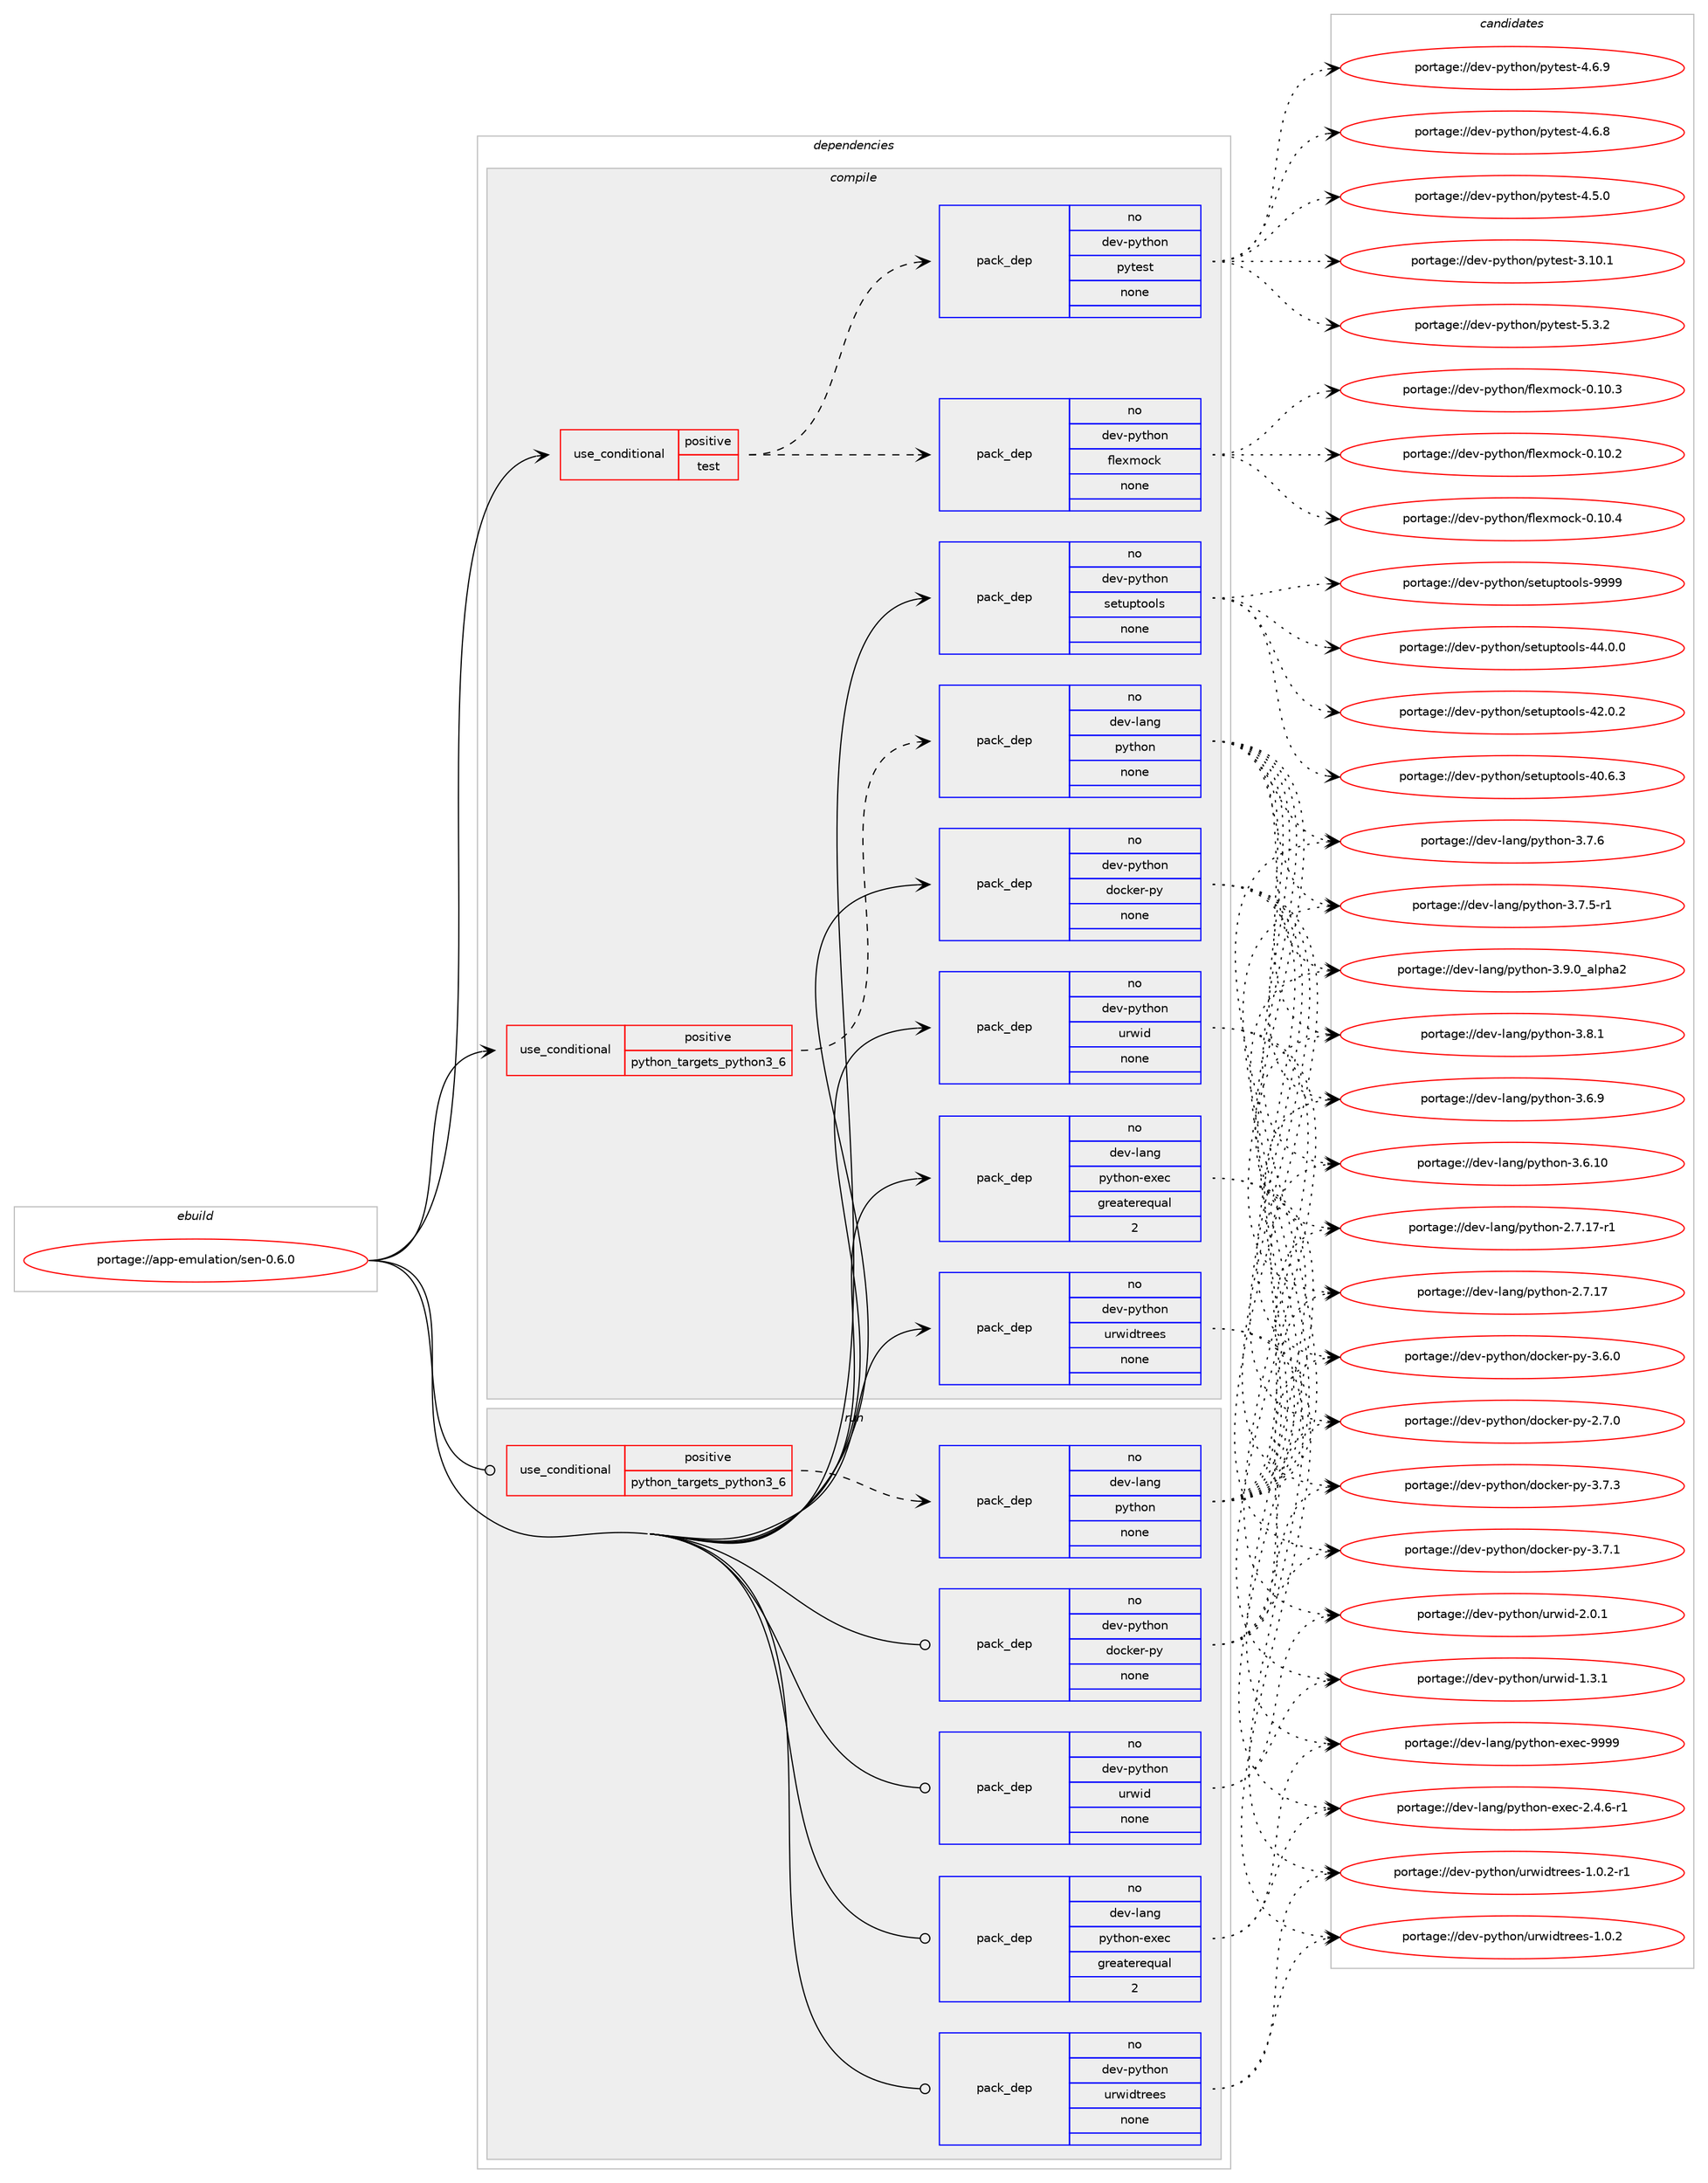 digraph prolog {

# *************
# Graph options
# *************

newrank=true;
concentrate=true;
compound=true;
graph [rankdir=LR,fontname=Helvetica,fontsize=10,ranksep=1.5];#, ranksep=2.5, nodesep=0.2];
edge  [arrowhead=vee];
node  [fontname=Helvetica,fontsize=10];

# **********
# The ebuild
# **********

subgraph cluster_leftcol {
color=gray;
label=<<i>ebuild</i>>;
id [label="portage://app-emulation/sen-0.6.0", color=red, width=4, href="../app-emulation/sen-0.6.0.svg"];
}

# ****************
# The dependencies
# ****************

subgraph cluster_midcol {
color=gray;
label=<<i>dependencies</i>>;
subgraph cluster_compile {
fillcolor="#eeeeee";
style=filled;
label=<<i>compile</i>>;
subgraph cond147153 {
dependency626035 [label=<<TABLE BORDER="0" CELLBORDER="1" CELLSPACING="0" CELLPADDING="4"><TR><TD ROWSPAN="3" CELLPADDING="10">use_conditional</TD></TR><TR><TD>positive</TD></TR><TR><TD>python_targets_python3_6</TD></TR></TABLE>>, shape=none, color=red];
subgraph pack470525 {
dependency626036 [label=<<TABLE BORDER="0" CELLBORDER="1" CELLSPACING="0" CELLPADDING="4" WIDTH="220"><TR><TD ROWSPAN="6" CELLPADDING="30">pack_dep</TD></TR><TR><TD WIDTH="110">no</TD></TR><TR><TD>dev-lang</TD></TR><TR><TD>python</TD></TR><TR><TD>none</TD></TR><TR><TD></TD></TR></TABLE>>, shape=none, color=blue];
}
dependency626035:e -> dependency626036:w [weight=20,style="dashed",arrowhead="vee"];
}
id:e -> dependency626035:w [weight=20,style="solid",arrowhead="vee"];
subgraph cond147154 {
dependency626037 [label=<<TABLE BORDER="0" CELLBORDER="1" CELLSPACING="0" CELLPADDING="4"><TR><TD ROWSPAN="3" CELLPADDING="10">use_conditional</TD></TR><TR><TD>positive</TD></TR><TR><TD>test</TD></TR></TABLE>>, shape=none, color=red];
subgraph pack470526 {
dependency626038 [label=<<TABLE BORDER="0" CELLBORDER="1" CELLSPACING="0" CELLPADDING="4" WIDTH="220"><TR><TD ROWSPAN="6" CELLPADDING="30">pack_dep</TD></TR><TR><TD WIDTH="110">no</TD></TR><TR><TD>dev-python</TD></TR><TR><TD>pytest</TD></TR><TR><TD>none</TD></TR><TR><TD></TD></TR></TABLE>>, shape=none, color=blue];
}
dependency626037:e -> dependency626038:w [weight=20,style="dashed",arrowhead="vee"];
subgraph pack470527 {
dependency626039 [label=<<TABLE BORDER="0" CELLBORDER="1" CELLSPACING="0" CELLPADDING="4" WIDTH="220"><TR><TD ROWSPAN="6" CELLPADDING="30">pack_dep</TD></TR><TR><TD WIDTH="110">no</TD></TR><TR><TD>dev-python</TD></TR><TR><TD>flexmock</TD></TR><TR><TD>none</TD></TR><TR><TD></TD></TR></TABLE>>, shape=none, color=blue];
}
dependency626037:e -> dependency626039:w [weight=20,style="dashed",arrowhead="vee"];
}
id:e -> dependency626037:w [weight=20,style="solid",arrowhead="vee"];
subgraph pack470528 {
dependency626040 [label=<<TABLE BORDER="0" CELLBORDER="1" CELLSPACING="0" CELLPADDING="4" WIDTH="220"><TR><TD ROWSPAN="6" CELLPADDING="30">pack_dep</TD></TR><TR><TD WIDTH="110">no</TD></TR><TR><TD>dev-lang</TD></TR><TR><TD>python-exec</TD></TR><TR><TD>greaterequal</TD></TR><TR><TD>2</TD></TR></TABLE>>, shape=none, color=blue];
}
id:e -> dependency626040:w [weight=20,style="solid",arrowhead="vee"];
subgraph pack470529 {
dependency626041 [label=<<TABLE BORDER="0" CELLBORDER="1" CELLSPACING="0" CELLPADDING="4" WIDTH="220"><TR><TD ROWSPAN="6" CELLPADDING="30">pack_dep</TD></TR><TR><TD WIDTH="110">no</TD></TR><TR><TD>dev-python</TD></TR><TR><TD>docker-py</TD></TR><TR><TD>none</TD></TR><TR><TD></TD></TR></TABLE>>, shape=none, color=blue];
}
id:e -> dependency626041:w [weight=20,style="solid",arrowhead="vee"];
subgraph pack470530 {
dependency626042 [label=<<TABLE BORDER="0" CELLBORDER="1" CELLSPACING="0" CELLPADDING="4" WIDTH="220"><TR><TD ROWSPAN="6" CELLPADDING="30">pack_dep</TD></TR><TR><TD WIDTH="110">no</TD></TR><TR><TD>dev-python</TD></TR><TR><TD>setuptools</TD></TR><TR><TD>none</TD></TR><TR><TD></TD></TR></TABLE>>, shape=none, color=blue];
}
id:e -> dependency626042:w [weight=20,style="solid",arrowhead="vee"];
subgraph pack470531 {
dependency626043 [label=<<TABLE BORDER="0" CELLBORDER="1" CELLSPACING="0" CELLPADDING="4" WIDTH="220"><TR><TD ROWSPAN="6" CELLPADDING="30">pack_dep</TD></TR><TR><TD WIDTH="110">no</TD></TR><TR><TD>dev-python</TD></TR><TR><TD>urwid</TD></TR><TR><TD>none</TD></TR><TR><TD></TD></TR></TABLE>>, shape=none, color=blue];
}
id:e -> dependency626043:w [weight=20,style="solid",arrowhead="vee"];
subgraph pack470532 {
dependency626044 [label=<<TABLE BORDER="0" CELLBORDER="1" CELLSPACING="0" CELLPADDING="4" WIDTH="220"><TR><TD ROWSPAN="6" CELLPADDING="30">pack_dep</TD></TR><TR><TD WIDTH="110">no</TD></TR><TR><TD>dev-python</TD></TR><TR><TD>urwidtrees</TD></TR><TR><TD>none</TD></TR><TR><TD></TD></TR></TABLE>>, shape=none, color=blue];
}
id:e -> dependency626044:w [weight=20,style="solid",arrowhead="vee"];
}
subgraph cluster_compileandrun {
fillcolor="#eeeeee";
style=filled;
label=<<i>compile and run</i>>;
}
subgraph cluster_run {
fillcolor="#eeeeee";
style=filled;
label=<<i>run</i>>;
subgraph cond147155 {
dependency626045 [label=<<TABLE BORDER="0" CELLBORDER="1" CELLSPACING="0" CELLPADDING="4"><TR><TD ROWSPAN="3" CELLPADDING="10">use_conditional</TD></TR><TR><TD>positive</TD></TR><TR><TD>python_targets_python3_6</TD></TR></TABLE>>, shape=none, color=red];
subgraph pack470533 {
dependency626046 [label=<<TABLE BORDER="0" CELLBORDER="1" CELLSPACING="0" CELLPADDING="4" WIDTH="220"><TR><TD ROWSPAN="6" CELLPADDING="30">pack_dep</TD></TR><TR><TD WIDTH="110">no</TD></TR><TR><TD>dev-lang</TD></TR><TR><TD>python</TD></TR><TR><TD>none</TD></TR><TR><TD></TD></TR></TABLE>>, shape=none, color=blue];
}
dependency626045:e -> dependency626046:w [weight=20,style="dashed",arrowhead="vee"];
}
id:e -> dependency626045:w [weight=20,style="solid",arrowhead="odot"];
subgraph pack470534 {
dependency626047 [label=<<TABLE BORDER="0" CELLBORDER="1" CELLSPACING="0" CELLPADDING="4" WIDTH="220"><TR><TD ROWSPAN="6" CELLPADDING="30">pack_dep</TD></TR><TR><TD WIDTH="110">no</TD></TR><TR><TD>dev-lang</TD></TR><TR><TD>python-exec</TD></TR><TR><TD>greaterequal</TD></TR><TR><TD>2</TD></TR></TABLE>>, shape=none, color=blue];
}
id:e -> dependency626047:w [weight=20,style="solid",arrowhead="odot"];
subgraph pack470535 {
dependency626048 [label=<<TABLE BORDER="0" CELLBORDER="1" CELLSPACING="0" CELLPADDING="4" WIDTH="220"><TR><TD ROWSPAN="6" CELLPADDING="30">pack_dep</TD></TR><TR><TD WIDTH="110">no</TD></TR><TR><TD>dev-python</TD></TR><TR><TD>docker-py</TD></TR><TR><TD>none</TD></TR><TR><TD></TD></TR></TABLE>>, shape=none, color=blue];
}
id:e -> dependency626048:w [weight=20,style="solid",arrowhead="odot"];
subgraph pack470536 {
dependency626049 [label=<<TABLE BORDER="0" CELLBORDER="1" CELLSPACING="0" CELLPADDING="4" WIDTH="220"><TR><TD ROWSPAN="6" CELLPADDING="30">pack_dep</TD></TR><TR><TD WIDTH="110">no</TD></TR><TR><TD>dev-python</TD></TR><TR><TD>urwid</TD></TR><TR><TD>none</TD></TR><TR><TD></TD></TR></TABLE>>, shape=none, color=blue];
}
id:e -> dependency626049:w [weight=20,style="solid",arrowhead="odot"];
subgraph pack470537 {
dependency626050 [label=<<TABLE BORDER="0" CELLBORDER="1" CELLSPACING="0" CELLPADDING="4" WIDTH="220"><TR><TD ROWSPAN="6" CELLPADDING="30">pack_dep</TD></TR><TR><TD WIDTH="110">no</TD></TR><TR><TD>dev-python</TD></TR><TR><TD>urwidtrees</TD></TR><TR><TD>none</TD></TR><TR><TD></TD></TR></TABLE>>, shape=none, color=blue];
}
id:e -> dependency626050:w [weight=20,style="solid",arrowhead="odot"];
}
}

# **************
# The candidates
# **************

subgraph cluster_choices {
rank=same;
color=gray;
label=<<i>candidates</i>>;

subgraph choice470525 {
color=black;
nodesep=1;
choice10010111845108971101034711212111610411111045514657464895971081121049750 [label="portage://dev-lang/python-3.9.0_alpha2", color=red, width=4,href="../dev-lang/python-3.9.0_alpha2.svg"];
choice100101118451089711010347112121116104111110455146564649 [label="portage://dev-lang/python-3.8.1", color=red, width=4,href="../dev-lang/python-3.8.1.svg"];
choice100101118451089711010347112121116104111110455146554654 [label="portage://dev-lang/python-3.7.6", color=red, width=4,href="../dev-lang/python-3.7.6.svg"];
choice1001011184510897110103471121211161041111104551465546534511449 [label="portage://dev-lang/python-3.7.5-r1", color=red, width=4,href="../dev-lang/python-3.7.5-r1.svg"];
choice100101118451089711010347112121116104111110455146544657 [label="portage://dev-lang/python-3.6.9", color=red, width=4,href="../dev-lang/python-3.6.9.svg"];
choice10010111845108971101034711212111610411111045514654464948 [label="portage://dev-lang/python-3.6.10", color=red, width=4,href="../dev-lang/python-3.6.10.svg"];
choice100101118451089711010347112121116104111110455046554649554511449 [label="portage://dev-lang/python-2.7.17-r1", color=red, width=4,href="../dev-lang/python-2.7.17-r1.svg"];
choice10010111845108971101034711212111610411111045504655464955 [label="portage://dev-lang/python-2.7.17", color=red, width=4,href="../dev-lang/python-2.7.17.svg"];
dependency626036:e -> choice10010111845108971101034711212111610411111045514657464895971081121049750:w [style=dotted,weight="100"];
dependency626036:e -> choice100101118451089711010347112121116104111110455146564649:w [style=dotted,weight="100"];
dependency626036:e -> choice100101118451089711010347112121116104111110455146554654:w [style=dotted,weight="100"];
dependency626036:e -> choice1001011184510897110103471121211161041111104551465546534511449:w [style=dotted,weight="100"];
dependency626036:e -> choice100101118451089711010347112121116104111110455146544657:w [style=dotted,weight="100"];
dependency626036:e -> choice10010111845108971101034711212111610411111045514654464948:w [style=dotted,weight="100"];
dependency626036:e -> choice100101118451089711010347112121116104111110455046554649554511449:w [style=dotted,weight="100"];
dependency626036:e -> choice10010111845108971101034711212111610411111045504655464955:w [style=dotted,weight="100"];
}
subgraph choice470526 {
color=black;
nodesep=1;
choice1001011184511212111610411111047112121116101115116455346514650 [label="portage://dev-python/pytest-5.3.2", color=red, width=4,href="../dev-python/pytest-5.3.2.svg"];
choice1001011184511212111610411111047112121116101115116455246544657 [label="portage://dev-python/pytest-4.6.9", color=red, width=4,href="../dev-python/pytest-4.6.9.svg"];
choice1001011184511212111610411111047112121116101115116455246544656 [label="portage://dev-python/pytest-4.6.8", color=red, width=4,href="../dev-python/pytest-4.6.8.svg"];
choice1001011184511212111610411111047112121116101115116455246534648 [label="portage://dev-python/pytest-4.5.0", color=red, width=4,href="../dev-python/pytest-4.5.0.svg"];
choice100101118451121211161041111104711212111610111511645514649484649 [label="portage://dev-python/pytest-3.10.1", color=red, width=4,href="../dev-python/pytest-3.10.1.svg"];
dependency626038:e -> choice1001011184511212111610411111047112121116101115116455346514650:w [style=dotted,weight="100"];
dependency626038:e -> choice1001011184511212111610411111047112121116101115116455246544657:w [style=dotted,weight="100"];
dependency626038:e -> choice1001011184511212111610411111047112121116101115116455246544656:w [style=dotted,weight="100"];
dependency626038:e -> choice1001011184511212111610411111047112121116101115116455246534648:w [style=dotted,weight="100"];
dependency626038:e -> choice100101118451121211161041111104711212111610111511645514649484649:w [style=dotted,weight="100"];
}
subgraph choice470527 {
color=black;
nodesep=1;
choice10010111845112121116104111110471021081011201091119910745484649484652 [label="portage://dev-python/flexmock-0.10.4", color=red, width=4,href="../dev-python/flexmock-0.10.4.svg"];
choice10010111845112121116104111110471021081011201091119910745484649484651 [label="portage://dev-python/flexmock-0.10.3", color=red, width=4,href="../dev-python/flexmock-0.10.3.svg"];
choice10010111845112121116104111110471021081011201091119910745484649484650 [label="portage://dev-python/flexmock-0.10.2", color=red, width=4,href="../dev-python/flexmock-0.10.2.svg"];
dependency626039:e -> choice10010111845112121116104111110471021081011201091119910745484649484652:w [style=dotted,weight="100"];
dependency626039:e -> choice10010111845112121116104111110471021081011201091119910745484649484651:w [style=dotted,weight="100"];
dependency626039:e -> choice10010111845112121116104111110471021081011201091119910745484649484650:w [style=dotted,weight="100"];
}
subgraph choice470528 {
color=black;
nodesep=1;
choice10010111845108971101034711212111610411111045101120101994557575757 [label="portage://dev-lang/python-exec-9999", color=red, width=4,href="../dev-lang/python-exec-9999.svg"];
choice10010111845108971101034711212111610411111045101120101994550465246544511449 [label="portage://dev-lang/python-exec-2.4.6-r1", color=red, width=4,href="../dev-lang/python-exec-2.4.6-r1.svg"];
dependency626040:e -> choice10010111845108971101034711212111610411111045101120101994557575757:w [style=dotted,weight="100"];
dependency626040:e -> choice10010111845108971101034711212111610411111045101120101994550465246544511449:w [style=dotted,weight="100"];
}
subgraph choice470529 {
color=black;
nodesep=1;
choice10010111845112121116104111110471001119910710111445112121455146554651 [label="portage://dev-python/docker-py-3.7.3", color=red, width=4,href="../dev-python/docker-py-3.7.3.svg"];
choice10010111845112121116104111110471001119910710111445112121455146554649 [label="portage://dev-python/docker-py-3.7.1", color=red, width=4,href="../dev-python/docker-py-3.7.1.svg"];
choice10010111845112121116104111110471001119910710111445112121455146544648 [label="portage://dev-python/docker-py-3.6.0", color=red, width=4,href="../dev-python/docker-py-3.6.0.svg"];
choice10010111845112121116104111110471001119910710111445112121455046554648 [label="portage://dev-python/docker-py-2.7.0", color=red, width=4,href="../dev-python/docker-py-2.7.0.svg"];
dependency626041:e -> choice10010111845112121116104111110471001119910710111445112121455146554651:w [style=dotted,weight="100"];
dependency626041:e -> choice10010111845112121116104111110471001119910710111445112121455146554649:w [style=dotted,weight="100"];
dependency626041:e -> choice10010111845112121116104111110471001119910710111445112121455146544648:w [style=dotted,weight="100"];
dependency626041:e -> choice10010111845112121116104111110471001119910710111445112121455046554648:w [style=dotted,weight="100"];
}
subgraph choice470530 {
color=black;
nodesep=1;
choice10010111845112121116104111110471151011161171121161111111081154557575757 [label="portage://dev-python/setuptools-9999", color=red, width=4,href="../dev-python/setuptools-9999.svg"];
choice100101118451121211161041111104711510111611711211611111110811545525246484648 [label="portage://dev-python/setuptools-44.0.0", color=red, width=4,href="../dev-python/setuptools-44.0.0.svg"];
choice100101118451121211161041111104711510111611711211611111110811545525046484650 [label="portage://dev-python/setuptools-42.0.2", color=red, width=4,href="../dev-python/setuptools-42.0.2.svg"];
choice100101118451121211161041111104711510111611711211611111110811545524846544651 [label="portage://dev-python/setuptools-40.6.3", color=red, width=4,href="../dev-python/setuptools-40.6.3.svg"];
dependency626042:e -> choice10010111845112121116104111110471151011161171121161111111081154557575757:w [style=dotted,weight="100"];
dependency626042:e -> choice100101118451121211161041111104711510111611711211611111110811545525246484648:w [style=dotted,weight="100"];
dependency626042:e -> choice100101118451121211161041111104711510111611711211611111110811545525046484650:w [style=dotted,weight="100"];
dependency626042:e -> choice100101118451121211161041111104711510111611711211611111110811545524846544651:w [style=dotted,weight="100"];
}
subgraph choice470531 {
color=black;
nodesep=1;
choice1001011184511212111610411111047117114119105100455046484649 [label="portage://dev-python/urwid-2.0.1", color=red, width=4,href="../dev-python/urwid-2.0.1.svg"];
choice1001011184511212111610411111047117114119105100454946514649 [label="portage://dev-python/urwid-1.3.1", color=red, width=4,href="../dev-python/urwid-1.3.1.svg"];
dependency626043:e -> choice1001011184511212111610411111047117114119105100455046484649:w [style=dotted,weight="100"];
dependency626043:e -> choice1001011184511212111610411111047117114119105100454946514649:w [style=dotted,weight="100"];
}
subgraph choice470532 {
color=black;
nodesep=1;
choice10010111845112121116104111110471171141191051001161141011011154549464846504511449 [label="portage://dev-python/urwidtrees-1.0.2-r1", color=red, width=4,href="../dev-python/urwidtrees-1.0.2-r1.svg"];
choice1001011184511212111610411111047117114119105100116114101101115454946484650 [label="portage://dev-python/urwidtrees-1.0.2", color=red, width=4,href="../dev-python/urwidtrees-1.0.2.svg"];
dependency626044:e -> choice10010111845112121116104111110471171141191051001161141011011154549464846504511449:w [style=dotted,weight="100"];
dependency626044:e -> choice1001011184511212111610411111047117114119105100116114101101115454946484650:w [style=dotted,weight="100"];
}
subgraph choice470533 {
color=black;
nodesep=1;
choice10010111845108971101034711212111610411111045514657464895971081121049750 [label="portage://dev-lang/python-3.9.0_alpha2", color=red, width=4,href="../dev-lang/python-3.9.0_alpha2.svg"];
choice100101118451089711010347112121116104111110455146564649 [label="portage://dev-lang/python-3.8.1", color=red, width=4,href="../dev-lang/python-3.8.1.svg"];
choice100101118451089711010347112121116104111110455146554654 [label="portage://dev-lang/python-3.7.6", color=red, width=4,href="../dev-lang/python-3.7.6.svg"];
choice1001011184510897110103471121211161041111104551465546534511449 [label="portage://dev-lang/python-3.7.5-r1", color=red, width=4,href="../dev-lang/python-3.7.5-r1.svg"];
choice100101118451089711010347112121116104111110455146544657 [label="portage://dev-lang/python-3.6.9", color=red, width=4,href="../dev-lang/python-3.6.9.svg"];
choice10010111845108971101034711212111610411111045514654464948 [label="portage://dev-lang/python-3.6.10", color=red, width=4,href="../dev-lang/python-3.6.10.svg"];
choice100101118451089711010347112121116104111110455046554649554511449 [label="portage://dev-lang/python-2.7.17-r1", color=red, width=4,href="../dev-lang/python-2.7.17-r1.svg"];
choice10010111845108971101034711212111610411111045504655464955 [label="portage://dev-lang/python-2.7.17", color=red, width=4,href="../dev-lang/python-2.7.17.svg"];
dependency626046:e -> choice10010111845108971101034711212111610411111045514657464895971081121049750:w [style=dotted,weight="100"];
dependency626046:e -> choice100101118451089711010347112121116104111110455146564649:w [style=dotted,weight="100"];
dependency626046:e -> choice100101118451089711010347112121116104111110455146554654:w [style=dotted,weight="100"];
dependency626046:e -> choice1001011184510897110103471121211161041111104551465546534511449:w [style=dotted,weight="100"];
dependency626046:e -> choice100101118451089711010347112121116104111110455146544657:w [style=dotted,weight="100"];
dependency626046:e -> choice10010111845108971101034711212111610411111045514654464948:w [style=dotted,weight="100"];
dependency626046:e -> choice100101118451089711010347112121116104111110455046554649554511449:w [style=dotted,weight="100"];
dependency626046:e -> choice10010111845108971101034711212111610411111045504655464955:w [style=dotted,weight="100"];
}
subgraph choice470534 {
color=black;
nodesep=1;
choice10010111845108971101034711212111610411111045101120101994557575757 [label="portage://dev-lang/python-exec-9999", color=red, width=4,href="../dev-lang/python-exec-9999.svg"];
choice10010111845108971101034711212111610411111045101120101994550465246544511449 [label="portage://dev-lang/python-exec-2.4.6-r1", color=red, width=4,href="../dev-lang/python-exec-2.4.6-r1.svg"];
dependency626047:e -> choice10010111845108971101034711212111610411111045101120101994557575757:w [style=dotted,weight="100"];
dependency626047:e -> choice10010111845108971101034711212111610411111045101120101994550465246544511449:w [style=dotted,weight="100"];
}
subgraph choice470535 {
color=black;
nodesep=1;
choice10010111845112121116104111110471001119910710111445112121455146554651 [label="portage://dev-python/docker-py-3.7.3", color=red, width=4,href="../dev-python/docker-py-3.7.3.svg"];
choice10010111845112121116104111110471001119910710111445112121455146554649 [label="portage://dev-python/docker-py-3.7.1", color=red, width=4,href="../dev-python/docker-py-3.7.1.svg"];
choice10010111845112121116104111110471001119910710111445112121455146544648 [label="portage://dev-python/docker-py-3.6.0", color=red, width=4,href="../dev-python/docker-py-3.6.0.svg"];
choice10010111845112121116104111110471001119910710111445112121455046554648 [label="portage://dev-python/docker-py-2.7.0", color=red, width=4,href="../dev-python/docker-py-2.7.0.svg"];
dependency626048:e -> choice10010111845112121116104111110471001119910710111445112121455146554651:w [style=dotted,weight="100"];
dependency626048:e -> choice10010111845112121116104111110471001119910710111445112121455146554649:w [style=dotted,weight="100"];
dependency626048:e -> choice10010111845112121116104111110471001119910710111445112121455146544648:w [style=dotted,weight="100"];
dependency626048:e -> choice10010111845112121116104111110471001119910710111445112121455046554648:w [style=dotted,weight="100"];
}
subgraph choice470536 {
color=black;
nodesep=1;
choice1001011184511212111610411111047117114119105100455046484649 [label="portage://dev-python/urwid-2.0.1", color=red, width=4,href="../dev-python/urwid-2.0.1.svg"];
choice1001011184511212111610411111047117114119105100454946514649 [label="portage://dev-python/urwid-1.3.1", color=red, width=4,href="../dev-python/urwid-1.3.1.svg"];
dependency626049:e -> choice1001011184511212111610411111047117114119105100455046484649:w [style=dotted,weight="100"];
dependency626049:e -> choice1001011184511212111610411111047117114119105100454946514649:w [style=dotted,weight="100"];
}
subgraph choice470537 {
color=black;
nodesep=1;
choice10010111845112121116104111110471171141191051001161141011011154549464846504511449 [label="portage://dev-python/urwidtrees-1.0.2-r1", color=red, width=4,href="../dev-python/urwidtrees-1.0.2-r1.svg"];
choice1001011184511212111610411111047117114119105100116114101101115454946484650 [label="portage://dev-python/urwidtrees-1.0.2", color=red, width=4,href="../dev-python/urwidtrees-1.0.2.svg"];
dependency626050:e -> choice10010111845112121116104111110471171141191051001161141011011154549464846504511449:w [style=dotted,weight="100"];
dependency626050:e -> choice1001011184511212111610411111047117114119105100116114101101115454946484650:w [style=dotted,weight="100"];
}
}

}
